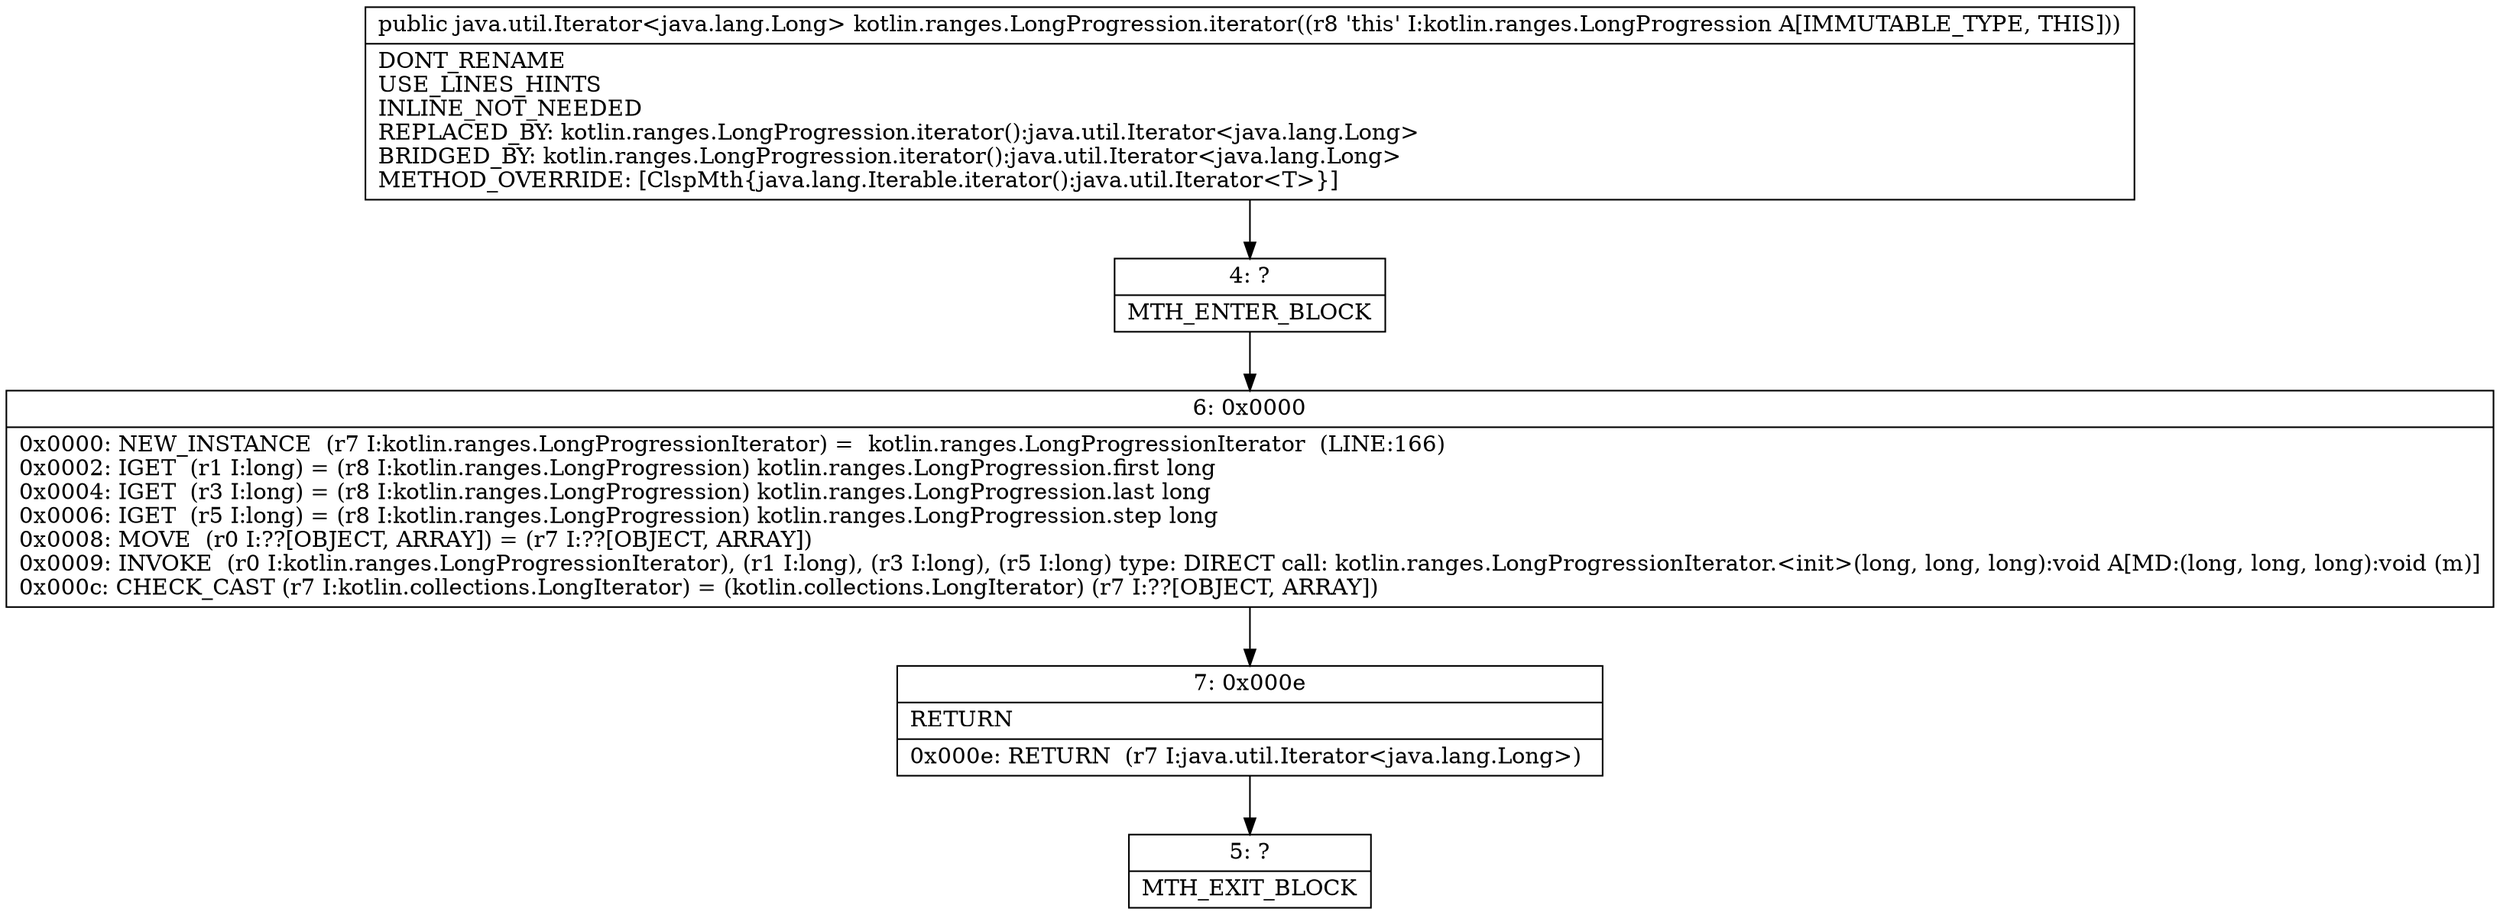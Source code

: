 digraph "CFG forkotlin.ranges.LongProgression.iterator()Lkotlin\/collections\/LongIterator;" {
Node_4 [shape=record,label="{4\:\ ?|MTH_ENTER_BLOCK\l}"];
Node_6 [shape=record,label="{6\:\ 0x0000|0x0000: NEW_INSTANCE  (r7 I:kotlin.ranges.LongProgressionIterator) =  kotlin.ranges.LongProgressionIterator  (LINE:166)\l0x0002: IGET  (r1 I:long) = (r8 I:kotlin.ranges.LongProgression) kotlin.ranges.LongProgression.first long \l0x0004: IGET  (r3 I:long) = (r8 I:kotlin.ranges.LongProgression) kotlin.ranges.LongProgression.last long \l0x0006: IGET  (r5 I:long) = (r8 I:kotlin.ranges.LongProgression) kotlin.ranges.LongProgression.step long \l0x0008: MOVE  (r0 I:??[OBJECT, ARRAY]) = (r7 I:??[OBJECT, ARRAY]) \l0x0009: INVOKE  (r0 I:kotlin.ranges.LongProgressionIterator), (r1 I:long), (r3 I:long), (r5 I:long) type: DIRECT call: kotlin.ranges.LongProgressionIterator.\<init\>(long, long, long):void A[MD:(long, long, long):void (m)]\l0x000c: CHECK_CAST (r7 I:kotlin.collections.LongIterator) = (kotlin.collections.LongIterator) (r7 I:??[OBJECT, ARRAY]) \l}"];
Node_7 [shape=record,label="{7\:\ 0x000e|RETURN\l|0x000e: RETURN  (r7 I:java.util.Iterator\<java.lang.Long\>) \l}"];
Node_5 [shape=record,label="{5\:\ ?|MTH_EXIT_BLOCK\l}"];
MethodNode[shape=record,label="{public java.util.Iterator\<java.lang.Long\> kotlin.ranges.LongProgression.iterator((r8 'this' I:kotlin.ranges.LongProgression A[IMMUTABLE_TYPE, THIS]))  | DONT_RENAME\lUSE_LINES_HINTS\lINLINE_NOT_NEEDED\lREPLACED_BY: kotlin.ranges.LongProgression.iterator():java.util.Iterator\<java.lang.Long\>\lBRIDGED_BY: kotlin.ranges.LongProgression.iterator():java.util.Iterator\<java.lang.Long\>\lMETHOD_OVERRIDE: [ClspMth\{java.lang.Iterable.iterator():java.util.Iterator\<T\>\}]\l}"];
MethodNode -> Node_4;Node_4 -> Node_6;
Node_6 -> Node_7;
Node_7 -> Node_5;
}

